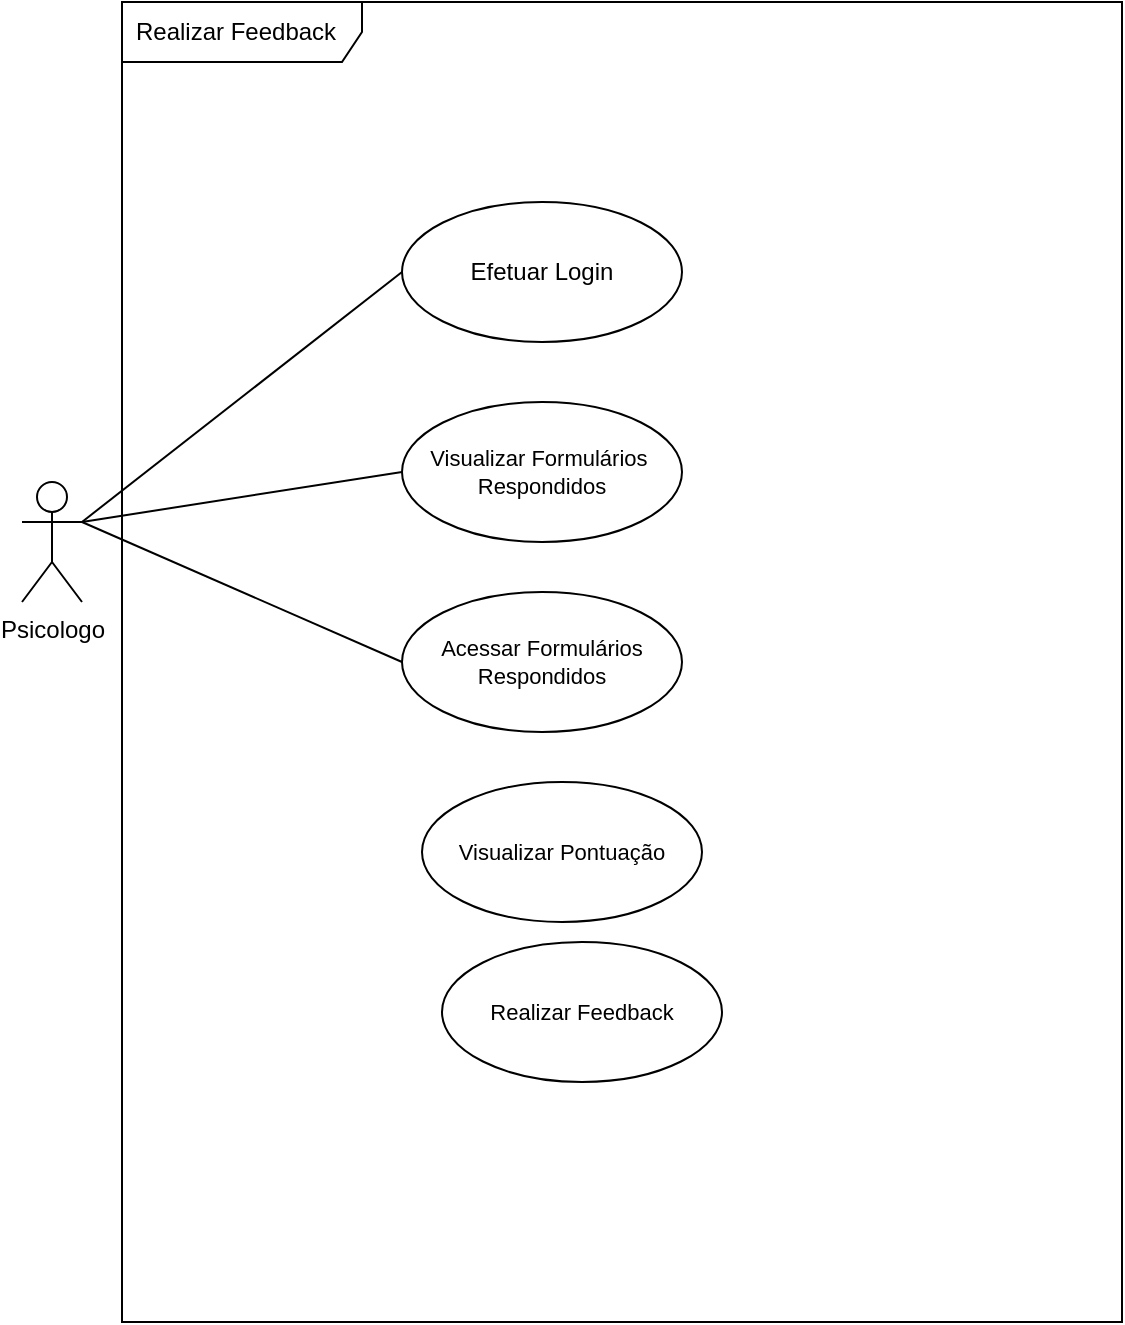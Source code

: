 <mxfile version="20.0.1" type="github">
  <diagram id="3Et_ur0SdftDU5m_rW6D" name="Page-1">
    <mxGraphModel dx="1422" dy="795" grid="1" gridSize="10" guides="1" tooltips="1" connect="1" arrows="1" fold="1" page="1" pageScale="1" pageWidth="827" pageHeight="1169" math="0" shadow="0">
      <root>
        <mxCell id="0" />
        <mxCell id="1" parent="0" />
        <mxCell id="VeBGdPhU2O32ieuPiCMo-1" value="Realizar Feedback" style="shape=umlFrame;whiteSpace=wrap;html=1;width=120;height=30;boundedLbl=1;verticalAlign=middle;align=left;spacingLeft=5;" vertex="1" parent="1">
          <mxGeometry x="180" y="90" width="500" height="660" as="geometry" />
        </mxCell>
        <mxCell id="VeBGdPhU2O32ieuPiCMo-7" style="edgeStyle=none;shape=connector;rounded=0;orthogonalLoop=1;jettySize=auto;html=1;exitX=1;exitY=0.333;exitDx=0;exitDy=0;exitPerimeter=0;entryX=0;entryY=0.5;entryDx=0;entryDy=0;labelBackgroundColor=default;fontFamily=Helvetica;fontSize=11;fontColor=default;endArrow=none;strokeColor=default;" edge="1" parent="1" source="VeBGdPhU2O32ieuPiCMo-2" target="VeBGdPhU2O32ieuPiCMo-6">
          <mxGeometry relative="1" as="geometry" />
        </mxCell>
        <mxCell id="VeBGdPhU2O32ieuPiCMo-9" style="edgeStyle=none;shape=connector;rounded=0;orthogonalLoop=1;jettySize=auto;html=1;exitX=1;exitY=0.333;exitDx=0;exitDy=0;exitPerimeter=0;entryX=0;entryY=0.5;entryDx=0;entryDy=0;labelBackgroundColor=default;fontFamily=Helvetica;fontSize=11;fontColor=default;endArrow=none;strokeColor=default;" edge="1" parent="1" source="VeBGdPhU2O32ieuPiCMo-2" target="VeBGdPhU2O32ieuPiCMo-8">
          <mxGeometry relative="1" as="geometry" />
        </mxCell>
        <mxCell id="VeBGdPhU2O32ieuPiCMo-2" value="Psicologo" style="shape=umlActor;verticalLabelPosition=bottom;verticalAlign=top;html=1;" vertex="1" parent="1">
          <mxGeometry x="130" y="330" width="30" height="60" as="geometry" />
        </mxCell>
        <mxCell id="VeBGdPhU2O32ieuPiCMo-3" value="Efetuar Login" style="ellipse;whiteSpace=wrap;html=1;" vertex="1" parent="1">
          <mxGeometry x="320" y="190" width="140" height="70" as="geometry" />
        </mxCell>
        <mxCell id="VeBGdPhU2O32ieuPiCMo-5" value="" style="endArrow=none;html=1;rounded=0;exitX=1;exitY=0.333;exitDx=0;exitDy=0;exitPerimeter=0;entryX=0;entryY=0.5;entryDx=0;entryDy=0;" edge="1" parent="1" source="VeBGdPhU2O32ieuPiCMo-2" target="VeBGdPhU2O32ieuPiCMo-3">
          <mxGeometry width="50" height="50" relative="1" as="geometry">
            <mxPoint x="390" y="430" as="sourcePoint" />
            <mxPoint x="440" y="380" as="targetPoint" />
          </mxGeometry>
        </mxCell>
        <mxCell id="VeBGdPhU2O32ieuPiCMo-6" value="Visualizar Formulários&amp;nbsp;&lt;br&gt;Respondidos" style="ellipse;whiteSpace=wrap;html=1;fontFamily=Helvetica;fontSize=11;fontColor=default;" vertex="1" parent="1">
          <mxGeometry x="320" y="290" width="140" height="70" as="geometry" />
        </mxCell>
        <mxCell id="VeBGdPhU2O32ieuPiCMo-8" value="Acessar Formulários Respondidos" style="ellipse;whiteSpace=wrap;html=1;fontFamily=Helvetica;fontSize=11;fontColor=default;" vertex="1" parent="1">
          <mxGeometry x="320" y="385" width="140" height="70" as="geometry" />
        </mxCell>
        <mxCell id="VeBGdPhU2O32ieuPiCMo-10" value="Visualizar Pontuação" style="ellipse;whiteSpace=wrap;html=1;fontFamily=Helvetica;fontSize=11;fontColor=default;" vertex="1" parent="1">
          <mxGeometry x="330" y="480" width="140" height="70" as="geometry" />
        </mxCell>
        <mxCell id="VeBGdPhU2O32ieuPiCMo-11" value="Realizar Feedback" style="ellipse;whiteSpace=wrap;html=1;fontFamily=Helvetica;fontSize=11;fontColor=default;" vertex="1" parent="1">
          <mxGeometry x="340" y="560" width="140" height="70" as="geometry" />
        </mxCell>
      </root>
    </mxGraphModel>
  </diagram>
</mxfile>
